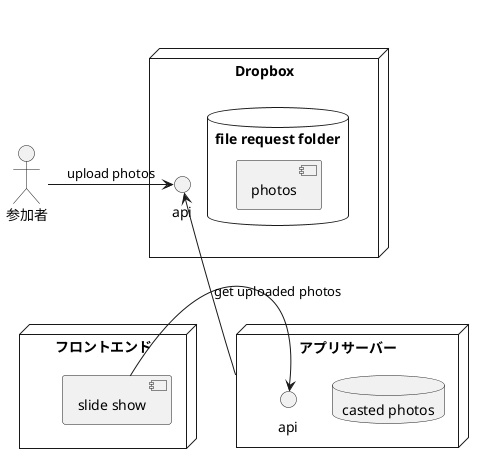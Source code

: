 @startuml

' package "participant" as part {
'   actor "A" as partA
' }
actor "参加者" as part

node "フロントエンド" as cb {
  [slide show]
}

node "アプリサーバー" as cs {
  ' [get photos]
  ' [cast photos]
  interface "api" as asapi
  database "casted photos" as phts {
  }
  ' コンポーネントの下にデータベースを置く
  
}

node "Dropbox" as db {
  interface "api" as dapi
  ' folder "file request folder" as frf {
  '   [photos]
  ' }
  database "file request folder" {
    [photos]
  }
  ' dapi -[hidden]- frf
}

' 配置
db -[hidden]do- cs
cb -[hidden]ri- cs
part -[hidden]do- cb
part -[hidden]ri- db
asapi -[hidden]ri- phts

[slide show] -> asapi
part -> dapi: upload photos
cs -> dapi: get uploaded photos
' cs -> phts: cast photos


' [get photos] - dapi
' [slide show] -> phts
' [get photos] -> [cast photos]
' [cast photos] -> phts
' dapi - frf
@enduml